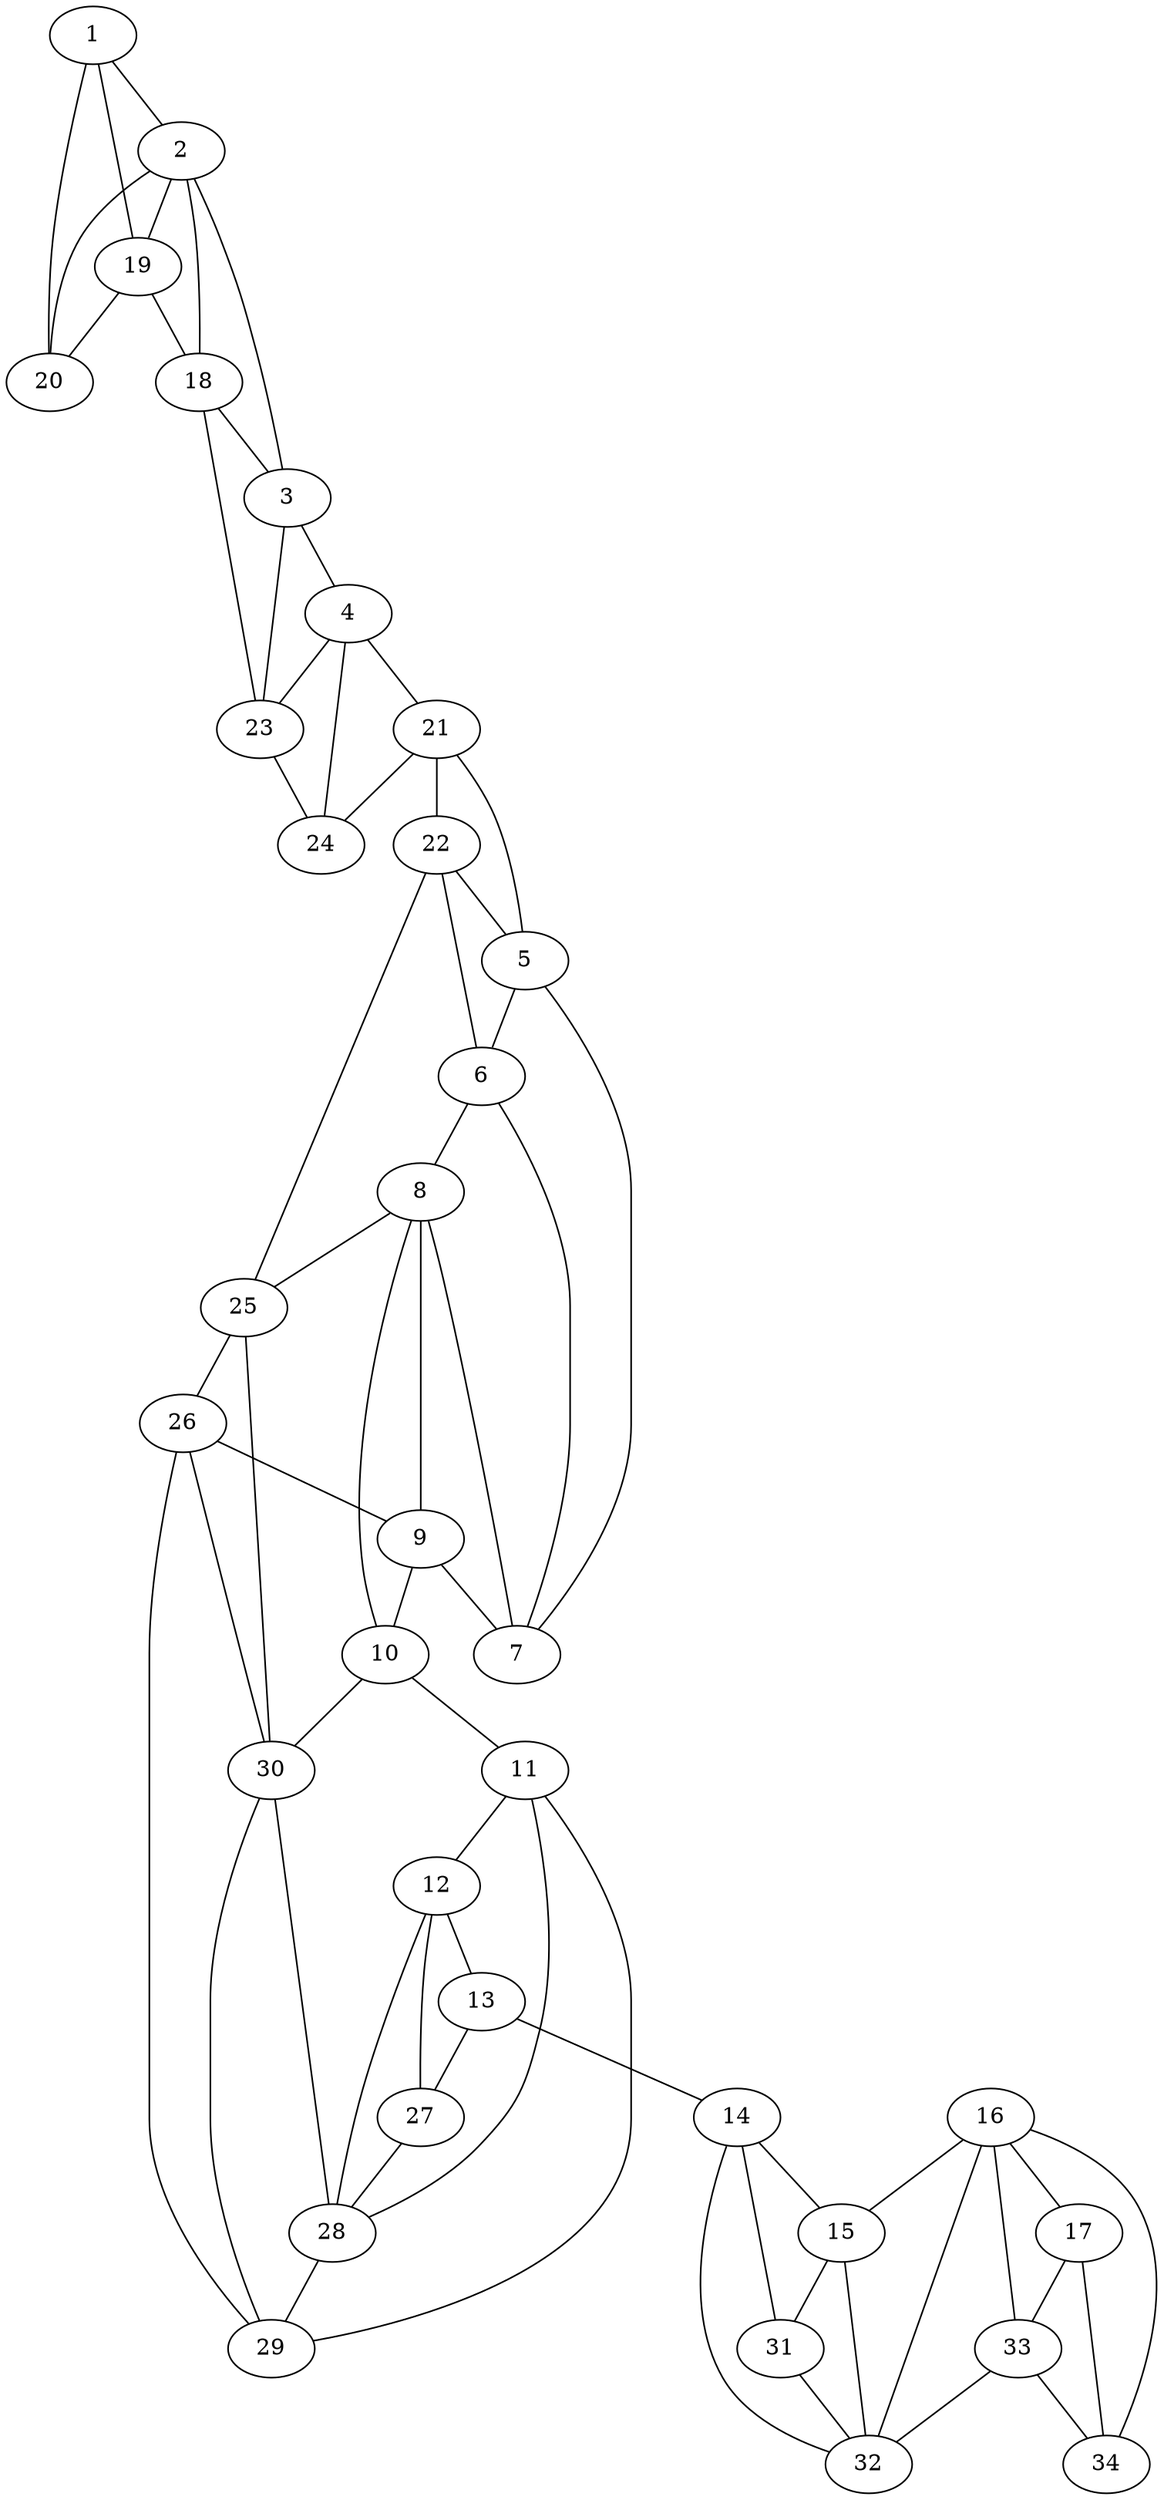 graph pdb1k97 {
	1	 [aaLength=14,
		sequence=GLDTSAALLWMRQK,
		type=0];
	2	 [aaLength=10,
		sequence=DAIPRRAMEY,
		type=0];
	1 -- 2	 [distance0="36.12283",
		frequency=1,
		type0=3];
	19	 [aaLength=8,
		sequence=VPYAYTAN,
		type=1];
	1 -- 19	 [distance0="35.73847",
		frequency=1,
		type0=2];
	20	 [aaLength=5,
		sequence=RIGIA,
		type=1];
	1 -- 20	 [distance0="32.94295",
		frequency=1,
		type0=1];
	3	 [aaLength=16,
		sequence=CRKQLVAEGIAAIQCG,
		type=0];
	2 -- 3	 [distance0="24.42175",
		frequency=1,
		type0=1];
	2 -- 19	 [distance0="34.26868",
		frequency=1,
		type0=3];
	18	 [aaLength=6,
		sequence=NARLID,
		type=1];
	2 -- 18	 [distance0="32.47064",
		distance1="3.0",
		frequency=2,
		type0=2,
		type1=4];
	4	 [aaLength=21,
		sequence=NTTPLGRAVTGTMLVAAMKED,
		type=0];
	3 -- 4	 [distance0="28.16469",
		frequency=1,
		type0=3];
	23	 [aaLength=2,
		sequence=TT,
		type=1];
	3 -- 23	 [distance0="4.0",
		frequency=1,
		type0=4];
	21	 [aaLength=3,
		sequence=IWG,
		type=1];
	4 -- 21	 [distance0="3.0",
		frequency=1,
		type0=4];
	4 -- 23	 [distance0="25.75097",
		frequency=1,
		type0=2];
	24	 [aaLength=2,
		sequence=LT,
		type=1];
	4 -- 24	 [distance0="24.80146",
		frequency=1,
		type0=1];
	5	 [aaLength=14,
		sequence=NDIERFYRYGLLTN,
		type=0];
	5 -- 21	 [distance0="29.8022",
		frequency=1,
		type0=3];
	6	 [aaLength=4,
		sequence=KPWL,
		type=0];
	5 -- 6	 [distance0="21.36704",
		frequency=1,
		type0=1];
	7	 [aaLength=8,
		sequence=DTDFIDEL,
		type=0];
	5 -- 7	 [distance0="26.18898",
		frequency=1,
		type0=2];
	6 -- 7	 [distance0="5.504226",
		distance1="0.0",
		frequency=2,
		type0=1,
		type1=5];
	8	 [aaLength=12,
		sequence=GRHEMSEFMIAC,
		type=0];
	6 -- 8	 [distance0="20.54774",
		frequency=1,
		type0=2];
	8 -- 7	 [distance0="16.62338",
		frequency=1,
		type0=1];
	25	 [aaLength=4,
		sequence=STDS,
		type=1];
	8 -- 25	 [distance0="12.0",
		frequency=1,
		type0=4];
	9	 [aaLength=5,
		sequence=KDLEY,
		type=0];
	10	 [aaLength=5,
		sequence=SVKIV,
		type=0];
	9 -- 10	 [distance0="11.64533",
		distance1="3.0",
		frequency=2,
		type0=1,
		type1=4];
	9 -- 7	 [distance0="48.5623",
		frequency=1,
		type0=3];
	9 -- 8	 [distance0="39.39197",
		frequency=1,
		type0=2];
	10 -- 8	 [distance0="46.9422",
		frequency=1,
		type0=2];
	11	 [aaLength=15,
		sequence=DDVEMMLEANRIGGR,
		type=0];
	10 -- 11	 [distance0="49.26526",
		frequency=1,
		type0=3];
	30	 [aaLength=8,
		sequence=EEVTVRFE,
		type=1];
	10 -- 30	 [distance0="17.0",
		frequency=1,
		type0=4];
	12	 [aaLength=19,
		sequence=APGMALLHIAYERLLTGIH,
		type=0];
	11 -- 12	 [distance0="39.55224",
		frequency=1,
		type0=2];
	28	 [aaLength=6,
		sequence=SDQIEN,
		type=1];
	11 -- 28	 [distance0="40.69806",
		distance1="5.0",
		frequency=2,
		type0=3,
		type1=4];
	29	 [aaLength=5,
		sequence=HPVAL,
		type=1];
	11 -- 29	 [distance0="37.11243",
		frequency=1,
		type0=1];
	13	 [aaLength=21,
		sequence=NEDTIEQYHAHGRQLGRLLYQ,
		type=0];
	12 -- 13	 [distance0="26.41591",
		distance1="0.0",
		frequency=2,
		type0=1,
		type1=5];
	27	 [aaLength=7,
		sequence=KSRGIYE,
		type=1];
	12 -- 27	 [distance0="35.43109",
		frequency=1,
		type0=2];
	12 -- 28	 [distance0="39.11985",
		frequency=1,
		type0=3];
	14	 [aaLength=15,
		sequence=DSQALMLRDSLQRWV,
		type=0];
	13 -- 14	 [distance0="26.14984",
		distance1="4.0",
		frequency=2,
		type0=1,
		type1=4];
	13 -- 27	 [distance0="41.653",
		frequency=1,
		type0=3];
	15	 [aaLength=4,
		sequence=ASQI,
		type=0];
	14 -- 15	 [distance0="16.77314",
		distance1="0.0",
		frequency=2,
		type0=1,
		type1=5];
	31	 [aaLength=7,
		sequence=GEVTLEL,
		type=1];
	14 -- 31	 [distance0="32.10772",
		frequency=1,
		type0=3];
	15 -- 31	 [distance0="21.55114",
		distance1="1.0",
		frequency=2,
		type0=2,
		type1=4];
	16	 [aaLength=11,
		sequence=SPDDRIGQLTM,
		type=0];
	16 -- 15	 [distance0="50.7043",
		frequency=1,
		type0=2];
	17	 [aaLength=18,
		sequence=RNLDITDTREKLFGYAKT,
		type=0];
	16 -- 17	 [distance0="19.34498",
		distance1="0.0",
		frequency=2,
		type0=1,
		type1=5];
	32	 [aaLength=7,
		sequence=YSILNTV,
		type=1];
	16 -- 32	 [distance0="50.74671",
		frequency=1,
		type0=3];
	33	 [aaLength=3,
		sequence=LSS,
		type=1];
	17 -- 33	 [distance0="60.84329",
		distance1="2.0",
		frequency=2,
		type0=2,
		type1=4];
	34	 [aaLength=2,
		sequence=QV,
		type=1];
	17 -- 34	 [distance0="64.82211",
		frequency=1,
		type0=3];
	18 -- 3	 [distance0="25.4265",
		distance1="0.0",
		frequency=2,
		type0=1,
		type1=5];
	18 -- 23	 [distance0="26.0",
		frequency=1,
		type0=2];
	19 -- 18	 [distance0="30.0",
		frequency=1,
		type0=2];
	19 -- 20	 [distance0="24.0",
		frequency=1,
		type0=1];
	20 -- 2	 [distance0="50.65908",
		frequency=1,
		type0=3];
	22	 [aaLength=2,
		sequence=QI,
		type=1];
	21 -- 22	 [distance0="27.0",
		frequency=1,
		type0=1];
	21 -- 24	 [distance0="28.0",
		frequency=1,
		type0=2];
	22 -- 5	 [distance0="32.82028",
		frequency=1,
		type0=3];
	22 -- 6	 [distance0="31.9693",
		distance1="1.0",
		frequency=2,
		type0=2,
		type1=4];
	23 -- 24	 [distance0="4.0",
		distance1="2.0",
		frequency=2,
		type0=1,
		type1=4];
	25 -- 22	 [distance0="40.0",
		frequency=1,
		type0=2];
	26	 [aaLength=4,
		sequence=ATHE,
		type=1];
	25 -- 26	 [distance0="8.0",
		distance1="4.0",
		frequency=2,
		type0=1,
		type1=4];
	25 -- 30	 [distance0="43.0",
		frequency=1,
		type0=3];
	26 -- 9	 [distance0="1.0",
		frequency=1,
		type0=4];
	26 -- 29	 [distance0="45.0",
		frequency=1,
		type0=3];
	26 -- 30	 [distance0="35.0",
		frequency=1,
		type0=2];
	27 -- 28	 [distance0="11.0",
		frequency=1,
		type0=1];
	28 -- 29	 [distance0="31.0",
		frequency=1,
		type0=2];
	29 -- 30	 [distance0="10.0",
		frequency=1,
		type0=1];
	30 -- 28	 [distance0="41.0",
		frequency=1,
		type0=3];
	31 -- 32	 [distance0="12.0",
		distance1="5.0",
		frequency=2,
		type0=1,
		type1=4];
	32 -- 14	 [distance0="40.68053",
		frequency=1,
		type0=3];
	32 -- 15	 [distance0="26.98985",
		frequency=1,
		type0=2];
	33 -- 16	 [distance0="52.98329",
		frequency=1,
		type0=2];
	33 -- 32	 [distance0="58.0",
		frequency=1,
		type0=3];
	33 -- 34	 [distance0="10.0",
		distance1="7.0",
		frequency=2,
		type0=1,
		type1=4];
	34 -- 16	 [distance0="59.39048",
		frequency=1,
		type0=2];
}
